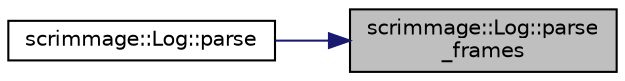 digraph "scrimmage::Log::parse_frames"
{
 // LATEX_PDF_SIZE
  edge [fontname="Helvetica",fontsize="10",labelfontname="Helvetica",labelfontsize="10"];
  node [fontname="Helvetica",fontsize="10",shape=record];
  rankdir="RL";
  Node1 [label="scrimmage::Log::parse\l_frames",height=0.2,width=0.4,color="black", fillcolor="grey75", style="filled", fontcolor="black",tooltip=" "];
  Node1 -> Node2 [dir="back",color="midnightblue",fontsize="10",style="solid",fontname="Helvetica"];
  Node2 [label="scrimmage::Log::parse",height=0.2,width=0.4,color="black", fillcolor="white", style="filled",URL="$classscrimmage_1_1Log.html#aec072204299494600ec8e7a4245b9f7a",tooltip=" "];
}
